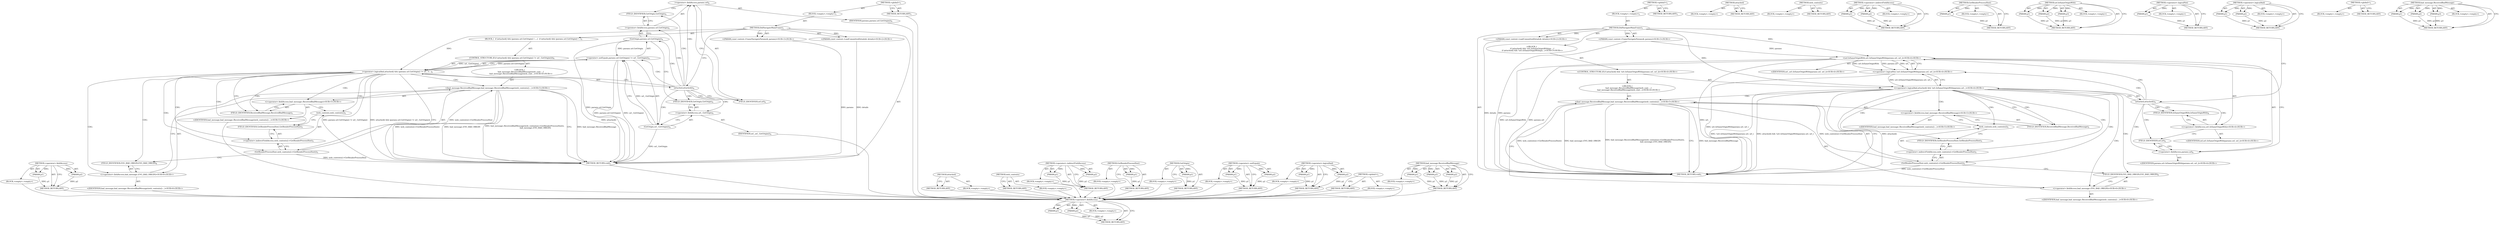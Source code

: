 digraph "bad_message.ReceivedBadMessage" {
vulnerable_76 [label=<(METHOD,&lt;operator&gt;.fieldAccess)>];
vulnerable_77 [label=<(PARAM,p1)>];
vulnerable_78 [label=<(PARAM,p2)>];
vulnerable_79 [label=<(BLOCK,&lt;empty&gt;,&lt;empty&gt;)>];
vulnerable_80 [label=<(METHOD_RETURN,ANY)>];
vulnerable_6 [label=<(METHOD,&lt;global&gt;)<SUB>1</SUB>>];
vulnerable_7 [label=<(BLOCK,&lt;empty&gt;,&lt;empty&gt;)<SUB>1</SUB>>];
vulnerable_8 [label=<(METHOD,DidNavigateMainFrame)<SUB>1</SUB>>];
vulnerable_9 [label="<(PARAM,const content::LoadCommittedDetails&amp; details)<SUB>2</SUB>>"];
vulnerable_10 [label="<(PARAM,const content::FrameNavigateParams&amp; params)<SUB>3</SUB>>"];
vulnerable_11 [label=<(BLOCK,{
  if (attached() &amp;&amp; (params.url.GetOrigin() !...,{
  if (attached() &amp;&amp; (params.url.GetOrigin() !...)<SUB>3</SUB>>];
vulnerable_12 [label=<(CONTROL_STRUCTURE,IF,if (attached() &amp;&amp; (params.url.GetOrigin() != url_.GetOrigin())))<SUB>4</SUB>>];
vulnerable_13 [label=<(&lt;operator&gt;.logicalAnd,attached() &amp;&amp; (params.url.GetOrigin() != url_.G...)<SUB>4</SUB>>];
vulnerable_14 [label=<(attached,attached())<SUB>4</SUB>>];
vulnerable_15 [label=<(&lt;operator&gt;.notEquals,params.url.GetOrigin() != url_.GetOrigin())<SUB>4</SUB>>];
vulnerable_16 [label=<(GetOrigin,params.url.GetOrigin())<SUB>4</SUB>>];
vulnerable_17 [label=<(&lt;operator&gt;.fieldAccess,params.url.GetOrigin)<SUB>4</SUB>>];
vulnerable_18 [label=<(&lt;operator&gt;.fieldAccess,params.url)<SUB>4</SUB>>];
vulnerable_19 [label=<(IDENTIFIER,params,params.url.GetOrigin())<SUB>4</SUB>>];
vulnerable_20 [label=<(FIELD_IDENTIFIER,url,url)<SUB>4</SUB>>];
vulnerable_21 [label=<(FIELD_IDENTIFIER,GetOrigin,GetOrigin)<SUB>4</SUB>>];
vulnerable_22 [label=<(GetOrigin,url_.GetOrigin())<SUB>4</SUB>>];
vulnerable_23 [label=<(&lt;operator&gt;.fieldAccess,url_.GetOrigin)<SUB>4</SUB>>];
vulnerable_24 [label=<(IDENTIFIER,url_,url_.GetOrigin())<SUB>4</SUB>>];
vulnerable_25 [label=<(FIELD_IDENTIFIER,GetOrigin,GetOrigin)<SUB>4</SUB>>];
vulnerable_26 [label="<(BLOCK,{
     bad_message::ReceivedBadMessage(web_cont...,{
     bad_message::ReceivedBadMessage(web_cont...)<SUB>4</SUB>>"];
vulnerable_27 [label="<(bad_message.ReceivedBadMessage,bad_message::ReceivedBadMessage(web_contents()-...)<SUB>5</SUB>>"];
vulnerable_28 [label="<(&lt;operator&gt;.fieldAccess,bad_message::ReceivedBadMessage)<SUB>5</SUB>>"];
vulnerable_29 [label="<(IDENTIFIER,bad_message,bad_message::ReceivedBadMessage(web_contents()-...)<SUB>5</SUB>>"];
vulnerable_30 [label=<(FIELD_IDENTIFIER,ReceivedBadMessage,ReceivedBadMessage)<SUB>5</SUB>>];
vulnerable_31 [label=<(GetRenderProcessHost,web_contents()-&gt;GetRenderProcessHost())<SUB>5</SUB>>];
vulnerable_32 [label=<(&lt;operator&gt;.indirectFieldAccess,web_contents()-&gt;GetRenderProcessHost)<SUB>5</SUB>>];
vulnerable_33 [label=<(web_contents,web_contents())<SUB>5</SUB>>];
vulnerable_34 [label=<(FIELD_IDENTIFIER,GetRenderProcessHost,GetRenderProcessHost)<SUB>5</SUB>>];
vulnerable_35 [label="<(&lt;operator&gt;.fieldAccess,bad_message::EVG_BAD_ORIGIN)<SUB>6</SUB>>"];
vulnerable_36 [label="<(IDENTIFIER,bad_message,bad_message::ReceivedBadMessage(web_contents()-...)<SUB>6</SUB>>"];
vulnerable_37 [label=<(FIELD_IDENTIFIER,EVG_BAD_ORIGIN,EVG_BAD_ORIGIN)<SUB>6</SUB>>];
vulnerable_38 [label=<(METHOD_RETURN,void)<SUB>1</SUB>>];
vulnerable_40 [label=<(METHOD_RETURN,ANY)<SUB>1</SUB>>];
vulnerable_64 [label=<(METHOD,attached)>];
vulnerable_65 [label=<(BLOCK,&lt;empty&gt;,&lt;empty&gt;)>];
vulnerable_66 [label=<(METHOD_RETURN,ANY)>];
vulnerable_96 [label=<(METHOD,web_contents)>];
vulnerable_97 [label=<(BLOCK,&lt;empty&gt;,&lt;empty&gt;)>];
vulnerable_98 [label=<(METHOD_RETURN,ANY)>];
vulnerable_91 [label=<(METHOD,&lt;operator&gt;.indirectFieldAccess)>];
vulnerable_92 [label=<(PARAM,p1)>];
vulnerable_93 [label=<(PARAM,p2)>];
vulnerable_94 [label=<(BLOCK,&lt;empty&gt;,&lt;empty&gt;)>];
vulnerable_95 [label=<(METHOD_RETURN,ANY)>];
vulnerable_87 [label=<(METHOD,GetRenderProcessHost)>];
vulnerable_88 [label=<(PARAM,p1)>];
vulnerable_89 [label=<(BLOCK,&lt;empty&gt;,&lt;empty&gt;)>];
vulnerable_90 [label=<(METHOD_RETURN,ANY)>];
vulnerable_72 [label=<(METHOD,GetOrigin)>];
vulnerable_73 [label=<(PARAM,p1)>];
vulnerable_74 [label=<(BLOCK,&lt;empty&gt;,&lt;empty&gt;)>];
vulnerable_75 [label=<(METHOD_RETURN,ANY)>];
vulnerable_67 [label=<(METHOD,&lt;operator&gt;.notEquals)>];
vulnerable_68 [label=<(PARAM,p1)>];
vulnerable_69 [label=<(PARAM,p2)>];
vulnerable_70 [label=<(BLOCK,&lt;empty&gt;,&lt;empty&gt;)>];
vulnerable_71 [label=<(METHOD_RETURN,ANY)>];
vulnerable_59 [label=<(METHOD,&lt;operator&gt;.logicalAnd)>];
vulnerable_60 [label=<(PARAM,p1)>];
vulnerable_61 [label=<(PARAM,p2)>];
vulnerable_62 [label=<(BLOCK,&lt;empty&gt;,&lt;empty&gt;)>];
vulnerable_63 [label=<(METHOD_RETURN,ANY)>];
vulnerable_53 [label=<(METHOD,&lt;global&gt;)<SUB>1</SUB>>];
vulnerable_54 [label=<(BLOCK,&lt;empty&gt;,&lt;empty&gt;)>];
vulnerable_55 [label=<(METHOD_RETURN,ANY)>];
vulnerable_81 [label=<(METHOD,bad_message.ReceivedBadMessage)>];
vulnerable_82 [label=<(PARAM,p1)>];
vulnerable_83 [label=<(PARAM,p2)>];
vulnerable_84 [label=<(PARAM,p3)>];
vulnerable_85 [label=<(BLOCK,&lt;empty&gt;,&lt;empty&gt;)>];
vulnerable_86 [label=<(METHOD_RETURN,ANY)>];
fixed_75 [label=<(METHOD,&lt;operator&gt;.fieldAccess)>];
fixed_76 [label=<(PARAM,p1)>];
fixed_77 [label=<(PARAM,p2)>];
fixed_78 [label=<(BLOCK,&lt;empty&gt;,&lt;empty&gt;)>];
fixed_79 [label=<(METHOD_RETURN,ANY)>];
fixed_6 [label=<(METHOD,&lt;global&gt;)<SUB>1</SUB>>];
fixed_7 [label=<(BLOCK,&lt;empty&gt;,&lt;empty&gt;)<SUB>1</SUB>>];
fixed_8 [label=<(METHOD,DidNavigateMainFrame)<SUB>1</SUB>>];
fixed_9 [label="<(PARAM,const content::LoadCommittedDetails&amp; details)<SUB>2</SUB>>"];
fixed_10 [label="<(PARAM,const content::FrameNavigateParams&amp; params)<SUB>3</SUB>>"];
fixed_11 [label="<(BLOCK,{
  if (attached() &amp;&amp; !url::IsSameOriginWith(pa...,{
  if (attached() &amp;&amp; !url::IsSameOriginWith(pa...)<SUB>3</SUB>>"];
fixed_12 [label="<(CONTROL_STRUCTURE,IF,if (attached() &amp;&amp; !url::IsSameOriginWith(params.url, url_)))<SUB>4</SUB>>"];
fixed_13 [label="<(&lt;operator&gt;.logicalAnd,attached() &amp;&amp; !url::IsSameOriginWith(params.url...)<SUB>4</SUB>>"];
fixed_14 [label=<(attached,attached())<SUB>4</SUB>>];
fixed_15 [label="<(&lt;operator&gt;.logicalNot,!url::IsSameOriginWith(params.url, url_))<SUB>4</SUB>>"];
fixed_16 [label="<(url.IsSameOriginWith,url::IsSameOriginWith(params.url, url_))<SUB>4</SUB>>"];
fixed_17 [label="<(&lt;operator&gt;.fieldAccess,url::IsSameOriginWith)<SUB>4</SUB>>"];
fixed_18 [label="<(IDENTIFIER,url,url::IsSameOriginWith(params.url, url_))<SUB>4</SUB>>"];
fixed_19 [label=<(FIELD_IDENTIFIER,IsSameOriginWith,IsSameOriginWith)<SUB>4</SUB>>];
fixed_20 [label=<(&lt;operator&gt;.fieldAccess,params.url)<SUB>4</SUB>>];
fixed_21 [label="<(IDENTIFIER,params,url::IsSameOriginWith(params.url, url_))<SUB>4</SUB>>"];
fixed_22 [label=<(FIELD_IDENTIFIER,url,url)<SUB>4</SUB>>];
fixed_23 [label="<(IDENTIFIER,url_,url::IsSameOriginWith(params.url, url_))<SUB>4</SUB>>"];
fixed_24 [label="<(BLOCK,{
     bad_message::ReceivedBadMessage(web_cont...,{
     bad_message::ReceivedBadMessage(web_cont...)<SUB>4</SUB>>"];
fixed_25 [label="<(bad_message.ReceivedBadMessage,bad_message::ReceivedBadMessage(web_contents()-...)<SUB>5</SUB>>"];
fixed_26 [label="<(&lt;operator&gt;.fieldAccess,bad_message::ReceivedBadMessage)<SUB>5</SUB>>"];
fixed_27 [label="<(IDENTIFIER,bad_message,bad_message::ReceivedBadMessage(web_contents()-...)<SUB>5</SUB>>"];
fixed_28 [label=<(FIELD_IDENTIFIER,ReceivedBadMessage,ReceivedBadMessage)<SUB>5</SUB>>];
fixed_29 [label=<(GetRenderProcessHost,web_contents()-&gt;GetRenderProcessHost())<SUB>5</SUB>>];
fixed_30 [label=<(&lt;operator&gt;.indirectFieldAccess,web_contents()-&gt;GetRenderProcessHost)<SUB>5</SUB>>];
fixed_31 [label=<(web_contents,web_contents())<SUB>5</SUB>>];
fixed_32 [label=<(FIELD_IDENTIFIER,GetRenderProcessHost,GetRenderProcessHost)<SUB>5</SUB>>];
fixed_33 [label="<(&lt;operator&gt;.fieldAccess,bad_message::EVG_BAD_ORIGIN)<SUB>6</SUB>>"];
fixed_34 [label="<(IDENTIFIER,bad_message,bad_message::ReceivedBadMessage(web_contents()-...)<SUB>6</SUB>>"];
fixed_35 [label=<(FIELD_IDENTIFIER,EVG_BAD_ORIGIN,EVG_BAD_ORIGIN)<SUB>6</SUB>>];
fixed_36 [label=<(METHOD_RETURN,void)<SUB>1</SUB>>];
fixed_38 [label=<(METHOD_RETURN,ANY)<SUB>1</SUB>>];
fixed_62 [label=<(METHOD,attached)>];
fixed_63 [label=<(BLOCK,&lt;empty&gt;,&lt;empty&gt;)>];
fixed_64 [label=<(METHOD_RETURN,ANY)>];
fixed_95 [label=<(METHOD,web_contents)>];
fixed_96 [label=<(BLOCK,&lt;empty&gt;,&lt;empty&gt;)>];
fixed_97 [label=<(METHOD_RETURN,ANY)>];
fixed_90 [label=<(METHOD,&lt;operator&gt;.indirectFieldAccess)>];
fixed_91 [label=<(PARAM,p1)>];
fixed_92 [label=<(PARAM,p2)>];
fixed_93 [label=<(BLOCK,&lt;empty&gt;,&lt;empty&gt;)>];
fixed_94 [label=<(METHOD_RETURN,ANY)>];
fixed_86 [label=<(METHOD,GetRenderProcessHost)>];
fixed_87 [label=<(PARAM,p1)>];
fixed_88 [label=<(BLOCK,&lt;empty&gt;,&lt;empty&gt;)>];
fixed_89 [label=<(METHOD_RETURN,ANY)>];
fixed_69 [label=<(METHOD,url.IsSameOriginWith)>];
fixed_70 [label=<(PARAM,p1)>];
fixed_71 [label=<(PARAM,p2)>];
fixed_72 [label=<(PARAM,p3)>];
fixed_73 [label=<(BLOCK,&lt;empty&gt;,&lt;empty&gt;)>];
fixed_74 [label=<(METHOD_RETURN,ANY)>];
fixed_65 [label=<(METHOD,&lt;operator&gt;.logicalNot)>];
fixed_66 [label=<(PARAM,p1)>];
fixed_67 [label=<(BLOCK,&lt;empty&gt;,&lt;empty&gt;)>];
fixed_68 [label=<(METHOD_RETURN,ANY)>];
fixed_57 [label=<(METHOD,&lt;operator&gt;.logicalAnd)>];
fixed_58 [label=<(PARAM,p1)>];
fixed_59 [label=<(PARAM,p2)>];
fixed_60 [label=<(BLOCK,&lt;empty&gt;,&lt;empty&gt;)>];
fixed_61 [label=<(METHOD_RETURN,ANY)>];
fixed_51 [label=<(METHOD,&lt;global&gt;)<SUB>1</SUB>>];
fixed_52 [label=<(BLOCK,&lt;empty&gt;,&lt;empty&gt;)>];
fixed_53 [label=<(METHOD_RETURN,ANY)>];
fixed_80 [label=<(METHOD,bad_message.ReceivedBadMessage)>];
fixed_81 [label=<(PARAM,p1)>];
fixed_82 [label=<(PARAM,p2)>];
fixed_83 [label=<(PARAM,p3)>];
fixed_84 [label=<(BLOCK,&lt;empty&gt;,&lt;empty&gt;)>];
fixed_85 [label=<(METHOD_RETURN,ANY)>];
vulnerable_76 -> vulnerable_77  [key=0, label="AST: "];
vulnerable_76 -> vulnerable_77  [key=1, label="DDG: "];
vulnerable_76 -> vulnerable_79  [key=0, label="AST: "];
vulnerable_76 -> vulnerable_78  [key=0, label="AST: "];
vulnerable_76 -> vulnerable_78  [key=1, label="DDG: "];
vulnerable_76 -> vulnerable_80  [key=0, label="AST: "];
vulnerable_76 -> vulnerable_80  [key=1, label="CFG: "];
vulnerable_77 -> vulnerable_80  [key=0, label="DDG: p1"];
vulnerable_78 -> vulnerable_80  [key=0, label="DDG: p2"];
vulnerable_79 -> fixed_75  [key=0];
vulnerable_80 -> fixed_75  [key=0];
vulnerable_6 -> vulnerable_7  [key=0, label="AST: "];
vulnerable_6 -> vulnerable_40  [key=0, label="AST: "];
vulnerable_6 -> vulnerable_40  [key=1, label="CFG: "];
vulnerable_7 -> vulnerable_8  [key=0, label="AST: "];
vulnerable_8 -> vulnerable_9  [key=0, label="AST: "];
vulnerable_8 -> vulnerable_9  [key=1, label="DDG: "];
vulnerable_8 -> vulnerable_10  [key=0, label="AST: "];
vulnerable_8 -> vulnerable_10  [key=1, label="DDG: "];
vulnerable_8 -> vulnerable_11  [key=0, label="AST: "];
vulnerable_8 -> vulnerable_38  [key=0, label="AST: "];
vulnerable_8 -> vulnerable_14  [key=0, label="CFG: "];
vulnerable_8 -> vulnerable_13  [key=0, label="DDG: "];
vulnerable_9 -> vulnerable_38  [key=0, label="DDG: details"];
vulnerable_10 -> vulnerable_38  [key=0, label="DDG: params"];
vulnerable_11 -> vulnerable_12  [key=0, label="AST: "];
vulnerable_12 -> vulnerable_13  [key=0, label="AST: "];
vulnerable_12 -> vulnerable_26  [key=0, label="AST: "];
vulnerable_13 -> vulnerable_14  [key=0, label="AST: "];
vulnerable_13 -> vulnerable_15  [key=0, label="AST: "];
vulnerable_13 -> vulnerable_38  [key=0, label="CFG: "];
vulnerable_13 -> vulnerable_38  [key=1, label="DDG: attached()"];
vulnerable_13 -> vulnerable_38  [key=2, label="DDG: params.url.GetOrigin() != url_.GetOrigin()"];
vulnerable_13 -> vulnerable_38  [key=3, label="DDG: attached() &amp;&amp; (params.url.GetOrigin() != url_.GetOrigin())"];
vulnerable_13 -> vulnerable_30  [key=0, label="CFG: "];
vulnerable_13 -> vulnerable_30  [key=1, label="CDG: "];
vulnerable_13 -> vulnerable_34  [key=0, label="CDG: "];
vulnerable_13 -> vulnerable_32  [key=0, label="CDG: "];
vulnerable_13 -> vulnerable_33  [key=0, label="CDG: "];
vulnerable_13 -> vulnerable_28  [key=0, label="CDG: "];
vulnerable_13 -> vulnerable_35  [key=0, label="CDG: "];
vulnerable_13 -> vulnerable_37  [key=0, label="CDG: "];
vulnerable_13 -> vulnerable_27  [key=0, label="CDG: "];
vulnerable_13 -> vulnerable_31  [key=0, label="CDG: "];
vulnerable_14 -> vulnerable_13  [key=0, label="CFG: "];
vulnerable_14 -> vulnerable_20  [key=0, label="CFG: "];
vulnerable_14 -> vulnerable_20  [key=1, label="CDG: "];
vulnerable_14 -> vulnerable_16  [key=0, label="CDG: "];
vulnerable_14 -> vulnerable_17  [key=0, label="CDG: "];
vulnerable_14 -> vulnerable_15  [key=0, label="CDG: "];
vulnerable_14 -> vulnerable_21  [key=0, label="CDG: "];
vulnerable_14 -> vulnerable_18  [key=0, label="CDG: "];
vulnerable_14 -> vulnerable_23  [key=0, label="CDG: "];
vulnerable_14 -> vulnerable_25  [key=0, label="CDG: "];
vulnerable_14 -> vulnerable_22  [key=0, label="CDG: "];
vulnerable_15 -> vulnerable_16  [key=0, label="AST: "];
vulnerable_15 -> vulnerable_22  [key=0, label="AST: "];
vulnerable_15 -> vulnerable_13  [key=0, label="CFG: "];
vulnerable_15 -> vulnerable_13  [key=1, label="DDG: params.url.GetOrigin()"];
vulnerable_15 -> vulnerable_13  [key=2, label="DDG: url_.GetOrigin()"];
vulnerable_15 -> vulnerable_38  [key=0, label="DDG: params.url.GetOrigin()"];
vulnerable_15 -> vulnerable_38  [key=1, label="DDG: url_.GetOrigin()"];
vulnerable_16 -> vulnerable_17  [key=0, label="AST: "];
vulnerable_16 -> vulnerable_25  [key=0, label="CFG: "];
vulnerable_16 -> vulnerable_38  [key=0, label="DDG: params.url.GetOrigin"];
vulnerable_16 -> vulnerable_15  [key=0, label="DDG: params.url.GetOrigin"];
vulnerable_17 -> vulnerable_18  [key=0, label="AST: "];
vulnerable_17 -> vulnerable_21  [key=0, label="AST: "];
vulnerable_17 -> vulnerable_16  [key=0, label="CFG: "];
vulnerable_18 -> vulnerable_19  [key=0, label="AST: "];
vulnerable_18 -> vulnerable_20  [key=0, label="AST: "];
vulnerable_18 -> vulnerable_21  [key=0, label="CFG: "];
vulnerable_19 -> fixed_75  [key=0];
vulnerable_20 -> vulnerable_18  [key=0, label="CFG: "];
vulnerable_21 -> vulnerable_17  [key=0, label="CFG: "];
vulnerable_22 -> vulnerable_23  [key=0, label="AST: "];
vulnerable_22 -> vulnerable_15  [key=0, label="CFG: "];
vulnerable_22 -> vulnerable_15  [key=1, label="DDG: url_.GetOrigin"];
vulnerable_22 -> vulnerable_38  [key=0, label="DDG: url_.GetOrigin"];
vulnerable_23 -> vulnerable_24  [key=0, label="AST: "];
vulnerable_23 -> vulnerable_25  [key=0, label="AST: "];
vulnerable_23 -> vulnerable_22  [key=0, label="CFG: "];
vulnerable_24 -> fixed_75  [key=0];
vulnerable_25 -> vulnerable_23  [key=0, label="CFG: "];
vulnerable_26 -> vulnerable_27  [key=0, label="AST: "];
vulnerable_27 -> vulnerable_28  [key=0, label="AST: "];
vulnerable_27 -> vulnerable_31  [key=0, label="AST: "];
vulnerable_27 -> vulnerable_35  [key=0, label="AST: "];
vulnerable_27 -> vulnerable_38  [key=0, label="CFG: "];
vulnerable_27 -> vulnerable_38  [key=1, label="DDG: bad_message::ReceivedBadMessage"];
vulnerable_27 -> vulnerable_38  [key=2, label="DDG: web_contents()-&gt;GetRenderProcessHost()"];
vulnerable_27 -> vulnerable_38  [key=3, label="DDG: bad_message::EVG_BAD_ORIGIN"];
vulnerable_27 -> vulnerable_38  [key=4, label="DDG: bad_message::ReceivedBadMessage(web_contents()-&gt;GetRenderProcessHost(),
                                     bad_message::EVG_BAD_ORIGIN)"];
vulnerable_28 -> vulnerable_29  [key=0, label="AST: "];
vulnerable_28 -> vulnerable_30  [key=0, label="AST: "];
vulnerable_28 -> vulnerable_33  [key=0, label="CFG: "];
vulnerable_29 -> fixed_75  [key=0];
vulnerable_30 -> vulnerable_28  [key=0, label="CFG: "];
vulnerable_31 -> vulnerable_32  [key=0, label="AST: "];
vulnerable_31 -> vulnerable_37  [key=0, label="CFG: "];
vulnerable_31 -> vulnerable_38  [key=0, label="DDG: web_contents()-&gt;GetRenderProcessHost"];
vulnerable_31 -> vulnerable_27  [key=0, label="DDG: web_contents()-&gt;GetRenderProcessHost"];
vulnerable_32 -> vulnerable_33  [key=0, label="AST: "];
vulnerable_32 -> vulnerable_34  [key=0, label="AST: "];
vulnerable_32 -> vulnerable_31  [key=0, label="CFG: "];
vulnerable_33 -> vulnerable_34  [key=0, label="CFG: "];
vulnerable_34 -> vulnerable_32  [key=0, label="CFG: "];
vulnerable_35 -> vulnerable_36  [key=0, label="AST: "];
vulnerable_35 -> vulnerable_37  [key=0, label="AST: "];
vulnerable_35 -> vulnerable_27  [key=0, label="CFG: "];
vulnerable_36 -> fixed_75  [key=0];
vulnerable_37 -> vulnerable_35  [key=0, label="CFG: "];
vulnerable_38 -> fixed_75  [key=0];
vulnerable_40 -> fixed_75  [key=0];
vulnerable_64 -> vulnerable_65  [key=0, label="AST: "];
vulnerable_64 -> vulnerable_66  [key=0, label="AST: "];
vulnerable_64 -> vulnerable_66  [key=1, label="CFG: "];
vulnerable_65 -> fixed_75  [key=0];
vulnerable_66 -> fixed_75  [key=0];
vulnerable_96 -> vulnerable_97  [key=0, label="AST: "];
vulnerable_96 -> vulnerable_98  [key=0, label="AST: "];
vulnerable_96 -> vulnerable_98  [key=1, label="CFG: "];
vulnerable_97 -> fixed_75  [key=0];
vulnerable_98 -> fixed_75  [key=0];
vulnerable_91 -> vulnerable_92  [key=0, label="AST: "];
vulnerable_91 -> vulnerable_92  [key=1, label="DDG: "];
vulnerable_91 -> vulnerable_94  [key=0, label="AST: "];
vulnerable_91 -> vulnerable_93  [key=0, label="AST: "];
vulnerable_91 -> vulnerable_93  [key=1, label="DDG: "];
vulnerable_91 -> vulnerable_95  [key=0, label="AST: "];
vulnerable_91 -> vulnerable_95  [key=1, label="CFG: "];
vulnerable_92 -> vulnerable_95  [key=0, label="DDG: p1"];
vulnerable_93 -> vulnerable_95  [key=0, label="DDG: p2"];
vulnerable_94 -> fixed_75  [key=0];
vulnerable_95 -> fixed_75  [key=0];
vulnerable_87 -> vulnerable_88  [key=0, label="AST: "];
vulnerable_87 -> vulnerable_88  [key=1, label="DDG: "];
vulnerable_87 -> vulnerable_89  [key=0, label="AST: "];
vulnerable_87 -> vulnerable_90  [key=0, label="AST: "];
vulnerable_87 -> vulnerable_90  [key=1, label="CFG: "];
vulnerable_88 -> vulnerable_90  [key=0, label="DDG: p1"];
vulnerable_89 -> fixed_75  [key=0];
vulnerable_90 -> fixed_75  [key=0];
vulnerable_72 -> vulnerable_73  [key=0, label="AST: "];
vulnerable_72 -> vulnerable_73  [key=1, label="DDG: "];
vulnerable_72 -> vulnerable_74  [key=0, label="AST: "];
vulnerable_72 -> vulnerable_75  [key=0, label="AST: "];
vulnerable_72 -> vulnerable_75  [key=1, label="CFG: "];
vulnerable_73 -> vulnerable_75  [key=0, label="DDG: p1"];
vulnerable_74 -> fixed_75  [key=0];
vulnerable_75 -> fixed_75  [key=0];
vulnerable_67 -> vulnerable_68  [key=0, label="AST: "];
vulnerable_67 -> vulnerable_68  [key=1, label="DDG: "];
vulnerable_67 -> vulnerable_70  [key=0, label="AST: "];
vulnerable_67 -> vulnerable_69  [key=0, label="AST: "];
vulnerable_67 -> vulnerable_69  [key=1, label="DDG: "];
vulnerable_67 -> vulnerable_71  [key=0, label="AST: "];
vulnerable_67 -> vulnerable_71  [key=1, label="CFG: "];
vulnerable_68 -> vulnerable_71  [key=0, label="DDG: p1"];
vulnerable_69 -> vulnerable_71  [key=0, label="DDG: p2"];
vulnerable_70 -> fixed_75  [key=0];
vulnerable_71 -> fixed_75  [key=0];
vulnerable_59 -> vulnerable_60  [key=0, label="AST: "];
vulnerable_59 -> vulnerable_60  [key=1, label="DDG: "];
vulnerable_59 -> vulnerable_62  [key=0, label="AST: "];
vulnerable_59 -> vulnerable_61  [key=0, label="AST: "];
vulnerable_59 -> vulnerable_61  [key=1, label="DDG: "];
vulnerable_59 -> vulnerable_63  [key=0, label="AST: "];
vulnerable_59 -> vulnerable_63  [key=1, label="CFG: "];
vulnerable_60 -> vulnerable_63  [key=0, label="DDG: p1"];
vulnerable_61 -> vulnerable_63  [key=0, label="DDG: p2"];
vulnerable_62 -> fixed_75  [key=0];
vulnerable_63 -> fixed_75  [key=0];
vulnerable_53 -> vulnerable_54  [key=0, label="AST: "];
vulnerable_53 -> vulnerable_55  [key=0, label="AST: "];
vulnerable_53 -> vulnerable_55  [key=1, label="CFG: "];
vulnerable_54 -> fixed_75  [key=0];
vulnerable_55 -> fixed_75  [key=0];
vulnerable_81 -> vulnerable_82  [key=0, label="AST: "];
vulnerable_81 -> vulnerable_82  [key=1, label="DDG: "];
vulnerable_81 -> vulnerable_85  [key=0, label="AST: "];
vulnerable_81 -> vulnerable_83  [key=0, label="AST: "];
vulnerable_81 -> vulnerable_83  [key=1, label="DDG: "];
vulnerable_81 -> vulnerable_86  [key=0, label="AST: "];
vulnerable_81 -> vulnerable_86  [key=1, label="CFG: "];
vulnerable_81 -> vulnerable_84  [key=0, label="AST: "];
vulnerable_81 -> vulnerable_84  [key=1, label="DDG: "];
vulnerable_82 -> vulnerable_86  [key=0, label="DDG: p1"];
vulnerable_83 -> vulnerable_86  [key=0, label="DDG: p2"];
vulnerable_84 -> vulnerable_86  [key=0, label="DDG: p3"];
vulnerable_85 -> fixed_75  [key=0];
vulnerable_86 -> fixed_75  [key=0];
fixed_75 -> fixed_76  [key=0, label="AST: "];
fixed_75 -> fixed_76  [key=1, label="DDG: "];
fixed_75 -> fixed_78  [key=0, label="AST: "];
fixed_75 -> fixed_77  [key=0, label="AST: "];
fixed_75 -> fixed_77  [key=1, label="DDG: "];
fixed_75 -> fixed_79  [key=0, label="AST: "];
fixed_75 -> fixed_79  [key=1, label="CFG: "];
fixed_76 -> fixed_79  [key=0, label="DDG: p1"];
fixed_77 -> fixed_79  [key=0, label="DDG: p2"];
fixed_6 -> fixed_7  [key=0, label="AST: "];
fixed_6 -> fixed_38  [key=0, label="AST: "];
fixed_6 -> fixed_38  [key=1, label="CFG: "];
fixed_7 -> fixed_8  [key=0, label="AST: "];
fixed_8 -> fixed_9  [key=0, label="AST: "];
fixed_8 -> fixed_9  [key=1, label="DDG: "];
fixed_8 -> fixed_10  [key=0, label="AST: "];
fixed_8 -> fixed_10  [key=1, label="DDG: "];
fixed_8 -> fixed_11  [key=0, label="AST: "];
fixed_8 -> fixed_36  [key=0, label="AST: "];
fixed_8 -> fixed_14  [key=0, label="CFG: "];
fixed_8 -> fixed_13  [key=0, label="DDG: "];
fixed_8 -> fixed_16  [key=0, label="DDG: "];
fixed_9 -> fixed_36  [key=0, label="DDG: details"];
fixed_10 -> fixed_36  [key=0, label="DDG: params"];
fixed_10 -> fixed_16  [key=0, label="DDG: params"];
fixed_11 -> fixed_12  [key=0, label="AST: "];
fixed_12 -> fixed_13  [key=0, label="AST: "];
fixed_12 -> fixed_24  [key=0, label="AST: "];
fixed_13 -> fixed_14  [key=0, label="AST: "];
fixed_13 -> fixed_15  [key=0, label="AST: "];
fixed_13 -> fixed_36  [key=0, label="CFG: "];
fixed_13 -> fixed_36  [key=1, label="DDG: attached()"];
fixed_13 -> fixed_36  [key=2, label="DDG: !url::IsSameOriginWith(params.url, url_)"];
fixed_13 -> fixed_36  [key=3, label="DDG: attached() &amp;&amp; !url::IsSameOriginWith(params.url, url_)"];
fixed_13 -> fixed_28  [key=0, label="CFG: "];
fixed_13 -> fixed_28  [key=1, label="CDG: "];
fixed_13 -> fixed_30  [key=0, label="CDG: "];
fixed_13 -> fixed_29  [key=0, label="CDG: "];
fixed_13 -> fixed_32  [key=0, label="CDG: "];
fixed_13 -> fixed_33  [key=0, label="CDG: "];
fixed_13 -> fixed_26  [key=0, label="CDG: "];
fixed_13 -> fixed_35  [key=0, label="CDG: "];
fixed_13 -> fixed_25  [key=0, label="CDG: "];
fixed_13 -> fixed_31  [key=0, label="CDG: "];
fixed_14 -> fixed_13  [key=0, label="CFG: "];
fixed_14 -> fixed_19  [key=0, label="CFG: "];
fixed_14 -> fixed_19  [key=1, label="CDG: "];
fixed_14 -> fixed_16  [key=0, label="CDG: "];
fixed_14 -> fixed_17  [key=0, label="CDG: "];
fixed_14 -> fixed_15  [key=0, label="CDG: "];
fixed_14 -> fixed_20  [key=0, label="CDG: "];
fixed_14 -> fixed_22  [key=0, label="CDG: "];
fixed_15 -> fixed_16  [key=0, label="AST: "];
fixed_15 -> fixed_13  [key=0, label="CFG: "];
fixed_15 -> fixed_13  [key=1, label="DDG: url::IsSameOriginWith(params.url, url_)"];
fixed_15 -> fixed_36  [key=0, label="DDG: url::IsSameOriginWith(params.url, url_)"];
fixed_16 -> fixed_17  [key=0, label="AST: "];
fixed_16 -> fixed_20  [key=0, label="AST: "];
fixed_16 -> fixed_23  [key=0, label="AST: "];
fixed_16 -> fixed_15  [key=0, label="CFG: "];
fixed_16 -> fixed_15  [key=1, label="DDG: url::IsSameOriginWith"];
fixed_16 -> fixed_15  [key=2, label="DDG: params.url"];
fixed_16 -> fixed_15  [key=3, label="DDG: url_"];
fixed_16 -> fixed_36  [key=0, label="DDG: url::IsSameOriginWith"];
fixed_16 -> fixed_36  [key=1, label="DDG: params.url"];
fixed_16 -> fixed_36  [key=2, label="DDG: url_"];
fixed_17 -> fixed_18  [key=0, label="AST: "];
fixed_17 -> fixed_19  [key=0, label="AST: "];
fixed_17 -> fixed_22  [key=0, label="CFG: "];
fixed_19 -> fixed_17  [key=0, label="CFG: "];
fixed_20 -> fixed_21  [key=0, label="AST: "];
fixed_20 -> fixed_22  [key=0, label="AST: "];
fixed_20 -> fixed_16  [key=0, label="CFG: "];
fixed_22 -> fixed_20  [key=0, label="CFG: "];
fixed_24 -> fixed_25  [key=0, label="AST: "];
fixed_25 -> fixed_26  [key=0, label="AST: "];
fixed_25 -> fixed_29  [key=0, label="AST: "];
fixed_25 -> fixed_33  [key=0, label="AST: "];
fixed_25 -> fixed_36  [key=0, label="CFG: "];
fixed_25 -> fixed_36  [key=1, label="DDG: bad_message::ReceivedBadMessage"];
fixed_25 -> fixed_36  [key=2, label="DDG: web_contents()-&gt;GetRenderProcessHost()"];
fixed_25 -> fixed_36  [key=3, label="DDG: bad_message::EVG_BAD_ORIGIN"];
fixed_25 -> fixed_36  [key=4, label="DDG: bad_message::ReceivedBadMessage(web_contents()-&gt;GetRenderProcessHost(),
                                     bad_message::EVG_BAD_ORIGIN)"];
fixed_26 -> fixed_27  [key=0, label="AST: "];
fixed_26 -> fixed_28  [key=0, label="AST: "];
fixed_26 -> fixed_31  [key=0, label="CFG: "];
fixed_28 -> fixed_26  [key=0, label="CFG: "];
fixed_29 -> fixed_30  [key=0, label="AST: "];
fixed_29 -> fixed_35  [key=0, label="CFG: "];
fixed_29 -> fixed_36  [key=0, label="DDG: web_contents()-&gt;GetRenderProcessHost"];
fixed_29 -> fixed_25  [key=0, label="DDG: web_contents()-&gt;GetRenderProcessHost"];
fixed_30 -> fixed_31  [key=0, label="AST: "];
fixed_30 -> fixed_32  [key=0, label="AST: "];
fixed_30 -> fixed_29  [key=0, label="CFG: "];
fixed_31 -> fixed_32  [key=0, label="CFG: "];
fixed_32 -> fixed_30  [key=0, label="CFG: "];
fixed_33 -> fixed_34  [key=0, label="AST: "];
fixed_33 -> fixed_35  [key=0, label="AST: "];
fixed_33 -> fixed_25  [key=0, label="CFG: "];
fixed_35 -> fixed_33  [key=0, label="CFG: "];
fixed_62 -> fixed_63  [key=0, label="AST: "];
fixed_62 -> fixed_64  [key=0, label="AST: "];
fixed_62 -> fixed_64  [key=1, label="CFG: "];
fixed_95 -> fixed_96  [key=0, label="AST: "];
fixed_95 -> fixed_97  [key=0, label="AST: "];
fixed_95 -> fixed_97  [key=1, label="CFG: "];
fixed_90 -> fixed_91  [key=0, label="AST: "];
fixed_90 -> fixed_91  [key=1, label="DDG: "];
fixed_90 -> fixed_93  [key=0, label="AST: "];
fixed_90 -> fixed_92  [key=0, label="AST: "];
fixed_90 -> fixed_92  [key=1, label="DDG: "];
fixed_90 -> fixed_94  [key=0, label="AST: "];
fixed_90 -> fixed_94  [key=1, label="CFG: "];
fixed_91 -> fixed_94  [key=0, label="DDG: p1"];
fixed_92 -> fixed_94  [key=0, label="DDG: p2"];
fixed_86 -> fixed_87  [key=0, label="AST: "];
fixed_86 -> fixed_87  [key=1, label="DDG: "];
fixed_86 -> fixed_88  [key=0, label="AST: "];
fixed_86 -> fixed_89  [key=0, label="AST: "];
fixed_86 -> fixed_89  [key=1, label="CFG: "];
fixed_87 -> fixed_89  [key=0, label="DDG: p1"];
fixed_69 -> fixed_70  [key=0, label="AST: "];
fixed_69 -> fixed_70  [key=1, label="DDG: "];
fixed_69 -> fixed_73  [key=0, label="AST: "];
fixed_69 -> fixed_71  [key=0, label="AST: "];
fixed_69 -> fixed_71  [key=1, label="DDG: "];
fixed_69 -> fixed_74  [key=0, label="AST: "];
fixed_69 -> fixed_74  [key=1, label="CFG: "];
fixed_69 -> fixed_72  [key=0, label="AST: "];
fixed_69 -> fixed_72  [key=1, label="DDG: "];
fixed_70 -> fixed_74  [key=0, label="DDG: p1"];
fixed_71 -> fixed_74  [key=0, label="DDG: p2"];
fixed_72 -> fixed_74  [key=0, label="DDG: p3"];
fixed_65 -> fixed_66  [key=0, label="AST: "];
fixed_65 -> fixed_66  [key=1, label="DDG: "];
fixed_65 -> fixed_67  [key=0, label="AST: "];
fixed_65 -> fixed_68  [key=0, label="AST: "];
fixed_65 -> fixed_68  [key=1, label="CFG: "];
fixed_66 -> fixed_68  [key=0, label="DDG: p1"];
fixed_57 -> fixed_58  [key=0, label="AST: "];
fixed_57 -> fixed_58  [key=1, label="DDG: "];
fixed_57 -> fixed_60  [key=0, label="AST: "];
fixed_57 -> fixed_59  [key=0, label="AST: "];
fixed_57 -> fixed_59  [key=1, label="DDG: "];
fixed_57 -> fixed_61  [key=0, label="AST: "];
fixed_57 -> fixed_61  [key=1, label="CFG: "];
fixed_58 -> fixed_61  [key=0, label="DDG: p1"];
fixed_59 -> fixed_61  [key=0, label="DDG: p2"];
fixed_51 -> fixed_52  [key=0, label="AST: "];
fixed_51 -> fixed_53  [key=0, label="AST: "];
fixed_51 -> fixed_53  [key=1, label="CFG: "];
fixed_80 -> fixed_81  [key=0, label="AST: "];
fixed_80 -> fixed_81  [key=1, label="DDG: "];
fixed_80 -> fixed_84  [key=0, label="AST: "];
fixed_80 -> fixed_82  [key=0, label="AST: "];
fixed_80 -> fixed_82  [key=1, label="DDG: "];
fixed_80 -> fixed_85  [key=0, label="AST: "];
fixed_80 -> fixed_85  [key=1, label="CFG: "];
fixed_80 -> fixed_83  [key=0, label="AST: "];
fixed_80 -> fixed_83  [key=1, label="DDG: "];
fixed_81 -> fixed_85  [key=0, label="DDG: p1"];
fixed_82 -> fixed_85  [key=0, label="DDG: p2"];
fixed_83 -> fixed_85  [key=0, label="DDG: p3"];
}
